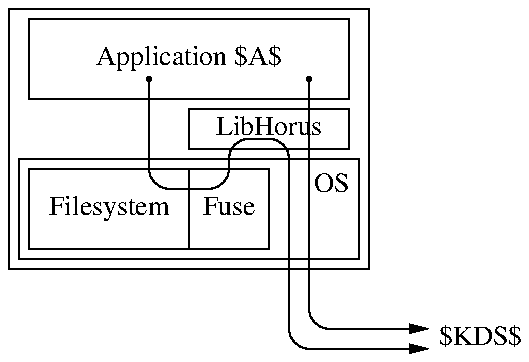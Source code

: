 .PS
figname = interrupt;

dx = 0.1; dy = 0.1;
h = .4; w = 1.6; m = 0.05;

Host: [
  down; boxht = h; boxwid = w;
  App: box "Application $A$"; move m;
  Horus: [ right; box wid w/2 ht h/2 invis; box wid w/2 ht h/2 "LibHorus"; ];
  move m*2;
  OS: [
    FS: [ right; box wid w/2 "Filesystem"; box wid w/4 "Fuse";
          box invis wid w/4; ];
  ]; box ht OS.ht+m*2 wid OS.wid+m*2 at OS; "OS" at OS.FS.ne below rjust;
]; box ht Host.ht+m*2 wid Host.wid+m*2 at Host

define p1 { Host.App + (w*(3/8),-m*2) }
define p2 { Host.s + (w*(3/8),-h+m) }
define p3 { Host.s + (w*(3/4),-h+m) }

define kdsp { Host.s + (w*(3/4)+m,-h) }
"$KDS$" at kdsp ljust

define p4 { Host.App + (-w*(1/8),-m*2) }
define p5 { Host.OS + (-w*(1/8),m*2) }
define p6 { Host.OS + (w*(1/8),m*2) }
define p7 { Host.Horus + (w*(1/8),-m) }
define p8 { Host.Horus + (w*(5/16),-m) }
define p9 { Host.s + (w*(5/16),-h-m) }
define p10 { Host.s + (w*(3/4),-h-m) }

circle rad 0.01 fill at p1
line from p1 to p2+(0,dy)
arc from p2+(0,dy) to p2+(dx,0) rad dx
arrow from p2+(dx,0) to p3

circle rad 0.01 fill at p4
line from p4 to p5+(0,dy)
arc from p5+(0,dy) to p5+(dx,0) rad dx
line from p5+(dx,0) to p6-(dx,0)
arc from p6-(dx,0) to p6+(0,dy) rad dx
line from p6+(0,dy) to p7-(0,dy)
arc cw from p7-(0,dy) to p7+(dx,0) rad dx
line from p7+(dx,0) to p8-(dx,0)
arc cw from p8-(dx,0) to p8-(0,dy) rad dx
line from p8-(0,dy) to p9+(0,dy)
arc from p9+(0,dy) to p9+(dx,0) rad dx
line -> from p9+(dx,0) to p10


.PE
